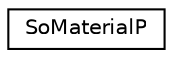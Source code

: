 digraph "Graphical Class Hierarchy"
{
 // LATEX_PDF_SIZE
  edge [fontname="Helvetica",fontsize="10",labelfontname="Helvetica",labelfontsize="10"];
  node [fontname="Helvetica",fontsize="10",shape=record];
  rankdir="LR";
  Node0 [label="SoMaterialP",height=0.2,width=0.4,color="black", fillcolor="white", style="filled",URL="$classSoMaterialP.html",tooltip=" "];
}
